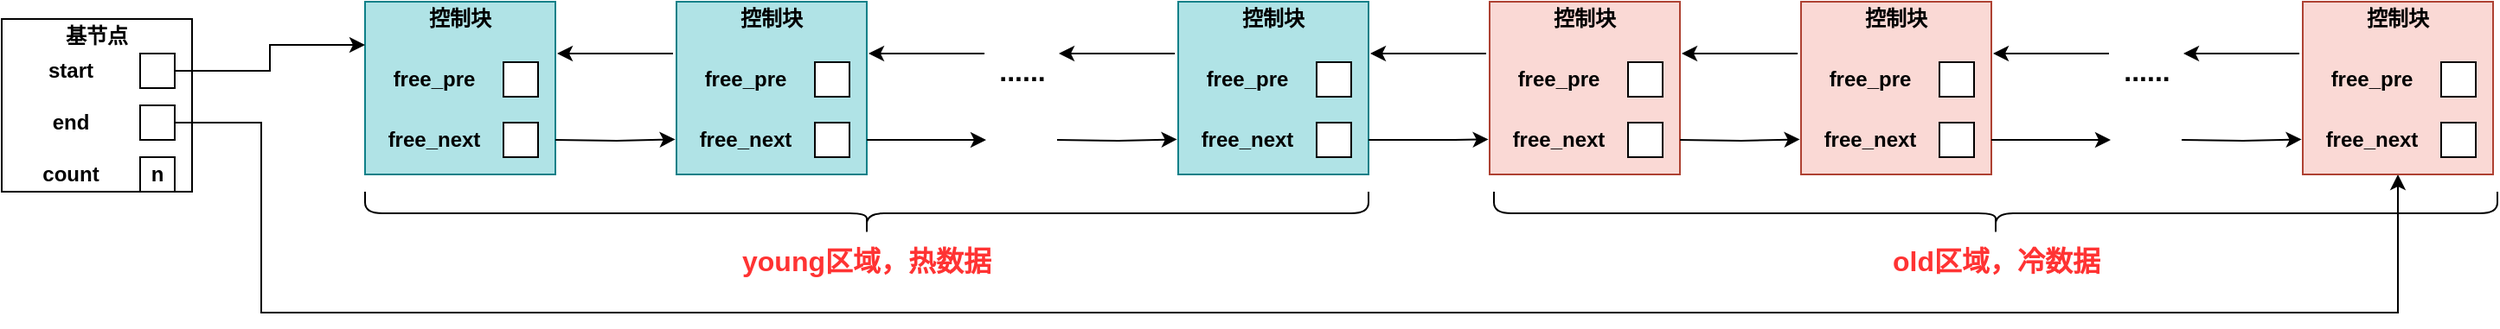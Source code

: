 <mxfile version="15.2.7" type="device"><diagram id="7jo8xXpjNrR4SG7DtLj8" name="第 1 页"><mxGraphModel dx="1422" dy="822" grid="1" gridSize="10" guides="1" tooltips="1" connect="1" arrows="1" fold="1" page="1" pageScale="1" pageWidth="827" pageHeight="1169" math="0" shadow="0"><root><mxCell id="0"/><mxCell id="1" parent="0"/><mxCell id="ea2FFDG-vXl44vRDwQoH-1" value="" style="group;fillColor=#b0e3e6;strokeColor=#0e8088;" vertex="1" connectable="0" parent="1"><mxGeometry x="230" y="210" width="110" height="100" as="geometry"/></mxCell><mxCell id="ea2FFDG-vXl44vRDwQoH-2" value="" style="rounded=0;whiteSpace=wrap;html=1;fillColor=#b0e3e6;strokeColor=#0e8088;" vertex="1" parent="ea2FFDG-vXl44vRDwQoH-1"><mxGeometry width="110" height="100" as="geometry"/></mxCell><mxCell id="ea2FFDG-vXl44vRDwQoH-3" value="&lt;b&gt;free_pre&lt;/b&gt;" style="text;html=1;strokeColor=none;fillColor=none;align=center;verticalAlign=middle;whiteSpace=wrap;rounded=0;" vertex="1" parent="ea2FFDG-vXl44vRDwQoH-1"><mxGeometry x="20" y="35" width="40" height="20" as="geometry"/></mxCell><mxCell id="ea2FFDG-vXl44vRDwQoH-4" value="&lt;b&gt;free_next&lt;/b&gt;" style="text;html=1;strokeColor=none;fillColor=none;align=center;verticalAlign=middle;whiteSpace=wrap;rounded=0;" vertex="1" parent="ea2FFDG-vXl44vRDwQoH-1"><mxGeometry x="20" y="70" width="40" height="20" as="geometry"/></mxCell><mxCell id="ea2FFDG-vXl44vRDwQoH-5" value="" style="rounded=0;whiteSpace=wrap;html=1;" vertex="1" parent="ea2FFDG-vXl44vRDwQoH-1"><mxGeometry x="80" y="35" width="20" height="20" as="geometry"/></mxCell><mxCell id="ea2FFDG-vXl44vRDwQoH-6" value="" style="rounded=0;whiteSpace=wrap;html=1;" vertex="1" parent="ea2FFDG-vXl44vRDwQoH-1"><mxGeometry x="80" y="70" width="20" height="20" as="geometry"/></mxCell><mxCell id="ea2FFDG-vXl44vRDwQoH-7" value="&lt;b&gt;控制块&lt;/b&gt;" style="text;html=1;strokeColor=none;fillColor=none;align=center;verticalAlign=middle;whiteSpace=wrap;rounded=0;" vertex="1" parent="ea2FFDG-vXl44vRDwQoH-1"><mxGeometry x="35" width="40" height="20" as="geometry"/></mxCell><mxCell id="ea2FFDG-vXl44vRDwQoH-8" value="" style="group;fillColor=#b0e3e6;strokeColor=#0e8088;" vertex="1" connectable="0" parent="1"><mxGeometry x="410" y="210" width="110" height="100" as="geometry"/></mxCell><mxCell id="ea2FFDG-vXl44vRDwQoH-9" value="" style="rounded=0;whiteSpace=wrap;html=1;fillColor=#b0e3e6;strokeColor=#0e8088;" vertex="1" parent="ea2FFDG-vXl44vRDwQoH-8"><mxGeometry width="110" height="100" as="geometry"/></mxCell><mxCell id="ea2FFDG-vXl44vRDwQoH-10" value="&lt;b&gt;free_pre&lt;/b&gt;" style="text;html=1;strokeColor=none;fillColor=none;align=center;verticalAlign=middle;whiteSpace=wrap;rounded=0;" vertex="1" parent="ea2FFDG-vXl44vRDwQoH-8"><mxGeometry x="20" y="35" width="40" height="20" as="geometry"/></mxCell><mxCell id="ea2FFDG-vXl44vRDwQoH-11" value="&lt;b&gt;free_next&lt;/b&gt;" style="text;html=1;strokeColor=none;fillColor=none;align=center;verticalAlign=middle;whiteSpace=wrap;rounded=0;" vertex="1" parent="ea2FFDG-vXl44vRDwQoH-8"><mxGeometry x="20" y="70" width="40" height="20" as="geometry"/></mxCell><mxCell id="ea2FFDG-vXl44vRDwQoH-12" value="" style="rounded=0;whiteSpace=wrap;html=1;" vertex="1" parent="ea2FFDG-vXl44vRDwQoH-8"><mxGeometry x="80" y="35" width="20" height="20" as="geometry"/></mxCell><mxCell id="ea2FFDG-vXl44vRDwQoH-13" value="" style="rounded=0;whiteSpace=wrap;html=1;" vertex="1" parent="ea2FFDG-vXl44vRDwQoH-8"><mxGeometry x="80" y="70" width="20" height="20" as="geometry"/></mxCell><mxCell id="ea2FFDG-vXl44vRDwQoH-14" value="&lt;b&gt;控制块&lt;/b&gt;" style="text;html=1;strokeColor=none;fillColor=none;align=center;verticalAlign=middle;whiteSpace=wrap;rounded=0;" vertex="1" parent="ea2FFDG-vXl44vRDwQoH-8"><mxGeometry x="35" width="40" height="20" as="geometry"/></mxCell><mxCell id="ea2FFDG-vXl44vRDwQoH-15" style="edgeStyle=orthogonalEdgeStyle;rounded=0;orthogonalLoop=1;jettySize=auto;html=1;entryX=-0.006;entryY=0.797;entryDx=0;entryDy=0;entryPerimeter=0;" edge="1" parent="1" target="ea2FFDG-vXl44vRDwQoH-9"><mxGeometry relative="1" as="geometry"><mxPoint x="340" y="290" as="sourcePoint"/></mxGeometry></mxCell><mxCell id="ea2FFDG-vXl44vRDwQoH-16" value="" style="endArrow=classic;html=1;" edge="1" parent="1"><mxGeometry width="50" height="50" relative="1" as="geometry"><mxPoint x="408" y="240" as="sourcePoint"/><mxPoint x="341" y="240" as="targetPoint"/></mxGeometry></mxCell><mxCell id="ea2FFDG-vXl44vRDwQoH-17" value="" style="group;fillColor=#b1ddf0;strokeColor=#10739e;" vertex="1" connectable="0" parent="1"><mxGeometry x="700" y="210" width="110" height="100" as="geometry"/></mxCell><mxCell id="ea2FFDG-vXl44vRDwQoH-18" value="" style="rounded=0;whiteSpace=wrap;html=1;fillColor=#b0e3e6;strokeColor=#0e8088;" vertex="1" parent="ea2FFDG-vXl44vRDwQoH-17"><mxGeometry width="110" height="100" as="geometry"/></mxCell><mxCell id="ea2FFDG-vXl44vRDwQoH-19" value="&lt;b&gt;free_pre&lt;/b&gt;" style="text;html=1;strokeColor=none;fillColor=none;align=center;verticalAlign=middle;whiteSpace=wrap;rounded=0;" vertex="1" parent="ea2FFDG-vXl44vRDwQoH-17"><mxGeometry x="20" y="35" width="40" height="20" as="geometry"/></mxCell><mxCell id="ea2FFDG-vXl44vRDwQoH-20" value="&lt;b&gt;free_next&lt;/b&gt;" style="text;html=1;strokeColor=none;fillColor=none;align=center;verticalAlign=middle;whiteSpace=wrap;rounded=0;" vertex="1" parent="ea2FFDG-vXl44vRDwQoH-17"><mxGeometry x="20" y="70" width="40" height="20" as="geometry"/></mxCell><mxCell id="ea2FFDG-vXl44vRDwQoH-21" value="" style="rounded=0;whiteSpace=wrap;html=1;" vertex="1" parent="ea2FFDG-vXl44vRDwQoH-17"><mxGeometry x="80" y="35" width="20" height="20" as="geometry"/></mxCell><mxCell id="ea2FFDG-vXl44vRDwQoH-22" value="" style="rounded=0;whiteSpace=wrap;html=1;" vertex="1" parent="ea2FFDG-vXl44vRDwQoH-17"><mxGeometry x="80" y="70" width="20" height="20" as="geometry"/></mxCell><mxCell id="ea2FFDG-vXl44vRDwQoH-23" value="&lt;b&gt;控制块&lt;/b&gt;" style="text;html=1;strokeColor=none;fillColor=none;align=center;verticalAlign=middle;whiteSpace=wrap;rounded=0;" vertex="1" parent="ea2FFDG-vXl44vRDwQoH-17"><mxGeometry x="35" width="40" height="20" as="geometry"/></mxCell><mxCell id="ea2FFDG-vXl44vRDwQoH-24" style="edgeStyle=orthogonalEdgeStyle;rounded=0;orthogonalLoop=1;jettySize=auto;html=1;entryX=-0.006;entryY=0.797;entryDx=0;entryDy=0;entryPerimeter=0;" edge="1" parent="1" target="ea2FFDG-vXl44vRDwQoH-18"><mxGeometry relative="1" as="geometry"><mxPoint x="630" y="290" as="sourcePoint"/></mxGeometry></mxCell><mxCell id="ea2FFDG-vXl44vRDwQoH-25" value="" style="endArrow=classic;html=1;" edge="1" parent="1"><mxGeometry width="50" height="50" relative="1" as="geometry"><mxPoint x="698" y="240" as="sourcePoint"/><mxPoint x="631" y="240" as="targetPoint"/></mxGeometry></mxCell><mxCell id="ea2FFDG-vXl44vRDwQoH-26" value="" style="rounded=0;whiteSpace=wrap;html=1;" vertex="1" parent="1"><mxGeometry x="20" y="220" width="110" height="100" as="geometry"/></mxCell><mxCell id="ea2FFDG-vXl44vRDwQoH-27" value="&lt;b&gt;start&lt;/b&gt;" style="text;html=1;strokeColor=none;fillColor=none;align=center;verticalAlign=middle;whiteSpace=wrap;rounded=0;" vertex="1" parent="1"><mxGeometry x="40" y="240" width="40" height="20" as="geometry"/></mxCell><mxCell id="ea2FFDG-vXl44vRDwQoH-28" value="&lt;b&gt;end&lt;/b&gt;" style="text;html=1;strokeColor=none;fillColor=none;align=center;verticalAlign=middle;whiteSpace=wrap;rounded=0;" vertex="1" parent="1"><mxGeometry x="40" y="270" width="40" height="20" as="geometry"/></mxCell><mxCell id="ea2FFDG-vXl44vRDwQoH-29" style="edgeStyle=orthogonalEdgeStyle;rounded=0;orthogonalLoop=1;jettySize=auto;html=1;exitX=1;exitY=0.5;exitDx=0;exitDy=0;entryX=0;entryY=0.25;entryDx=0;entryDy=0;" edge="1" parent="1" source="ea2FFDG-vXl44vRDwQoH-30" target="ea2FFDG-vXl44vRDwQoH-2"><mxGeometry relative="1" as="geometry"/></mxCell><mxCell id="ea2FFDG-vXl44vRDwQoH-30" value="" style="rounded=0;whiteSpace=wrap;html=1;" vertex="1" parent="1"><mxGeometry x="100" y="240" width="20" height="20" as="geometry"/></mxCell><mxCell id="ea2FFDG-vXl44vRDwQoH-73" style="edgeStyle=orthogonalEdgeStyle;rounded=0;orthogonalLoop=1;jettySize=auto;html=1;exitX=1;exitY=0.5;exitDx=0;exitDy=0;entryX=0.5;entryY=1;entryDx=0;entryDy=0;" edge="1" parent="1" source="ea2FFDG-vXl44vRDwQoH-32" target="ea2FFDG-vXl44vRDwQoH-59"><mxGeometry relative="1" as="geometry"><Array as="points"><mxPoint x="170" y="280"/><mxPoint x="170" y="390"/><mxPoint x="1405" y="390"/></Array></mxGeometry></mxCell><mxCell id="ea2FFDG-vXl44vRDwQoH-32" value="" style="rounded=0;whiteSpace=wrap;html=1;" vertex="1" parent="1"><mxGeometry x="100" y="270" width="20" height="20" as="geometry"/></mxCell><mxCell id="ea2FFDG-vXl44vRDwQoH-33" value="&lt;b&gt;基节点&lt;/b&gt;" style="text;html=1;strokeColor=none;fillColor=none;align=center;verticalAlign=middle;whiteSpace=wrap;rounded=0;" vertex="1" parent="1"><mxGeometry x="55" y="220" width="40" height="20" as="geometry"/></mxCell><mxCell id="ea2FFDG-vXl44vRDwQoH-34" value="&lt;b&gt;count&lt;/b&gt;" style="text;html=1;strokeColor=none;fillColor=none;align=center;verticalAlign=middle;whiteSpace=wrap;rounded=0;" vertex="1" parent="1"><mxGeometry x="40" y="300" width="40" height="20" as="geometry"/></mxCell><mxCell id="ea2FFDG-vXl44vRDwQoH-35" value="&lt;b&gt;n&lt;/b&gt;" style="rounded=0;whiteSpace=wrap;html=1;" vertex="1" parent="1"><mxGeometry x="100" y="300" width="20" height="20" as="geometry"/></mxCell><mxCell id="ea2FFDG-vXl44vRDwQoH-39" style="edgeStyle=orthogonalEdgeStyle;rounded=0;orthogonalLoop=1;jettySize=auto;html=1;" edge="1" parent="1"><mxGeometry relative="1" as="geometry"><mxPoint x="520" y="290" as="sourcePoint"/><mxPoint x="589" y="290" as="targetPoint"/></mxGeometry></mxCell><mxCell id="ea2FFDG-vXl44vRDwQoH-40" value="" style="endArrow=classic;html=1;" edge="1" parent="1"><mxGeometry width="50" height="50" relative="1" as="geometry"><mxPoint x="588" y="240" as="sourcePoint"/><mxPoint x="521" y="240" as="targetPoint"/></mxGeometry></mxCell><mxCell id="ea2FFDG-vXl44vRDwQoH-41" value="&lt;b&gt;&lt;font style=&quot;font-size: 16px&quot;&gt;......&lt;/font&gt;&lt;/b&gt;" style="text;html=1;strokeColor=none;fillColor=none;align=center;verticalAlign=middle;whiteSpace=wrap;rounded=0;" vertex="1" parent="1"><mxGeometry x="590" y="240" width="40" height="20" as="geometry"/></mxCell><mxCell id="ea2FFDG-vXl44vRDwQoH-42" value="" style="group;fillColor=#b0e3e6;strokeColor=#0e8088;" vertex="1" connectable="0" parent="1"><mxGeometry x="880" y="210" width="110" height="100" as="geometry"/></mxCell><mxCell id="ea2FFDG-vXl44vRDwQoH-43" value="" style="rounded=0;whiteSpace=wrap;html=1;fillColor=#fad9d5;strokeColor=#ae4132;" vertex="1" parent="ea2FFDG-vXl44vRDwQoH-42"><mxGeometry width="110" height="100" as="geometry"/></mxCell><mxCell id="ea2FFDG-vXl44vRDwQoH-44" value="&lt;b&gt;free_pre&lt;/b&gt;" style="text;html=1;strokeColor=none;fillColor=none;align=center;verticalAlign=middle;whiteSpace=wrap;rounded=0;" vertex="1" parent="ea2FFDG-vXl44vRDwQoH-42"><mxGeometry x="20" y="35" width="40" height="20" as="geometry"/></mxCell><mxCell id="ea2FFDG-vXl44vRDwQoH-45" value="&lt;b&gt;free_next&lt;/b&gt;" style="text;html=1;strokeColor=none;fillColor=none;align=center;verticalAlign=middle;whiteSpace=wrap;rounded=0;" vertex="1" parent="ea2FFDG-vXl44vRDwQoH-42"><mxGeometry x="20" y="70" width="40" height="20" as="geometry"/></mxCell><mxCell id="ea2FFDG-vXl44vRDwQoH-46" value="" style="rounded=0;whiteSpace=wrap;html=1;" vertex="1" parent="ea2FFDG-vXl44vRDwQoH-42"><mxGeometry x="80" y="35" width="20" height="20" as="geometry"/></mxCell><mxCell id="ea2FFDG-vXl44vRDwQoH-47" value="" style="rounded=0;whiteSpace=wrap;html=1;" vertex="1" parent="ea2FFDG-vXl44vRDwQoH-42"><mxGeometry x="80" y="70" width="20" height="20" as="geometry"/></mxCell><mxCell id="ea2FFDG-vXl44vRDwQoH-48" value="&lt;b&gt;控制块&lt;/b&gt;" style="text;html=1;strokeColor=none;fillColor=none;align=center;verticalAlign=middle;whiteSpace=wrap;rounded=0;" vertex="1" parent="ea2FFDG-vXl44vRDwQoH-42"><mxGeometry x="35" width="40" height="20" as="geometry"/></mxCell><mxCell id="ea2FFDG-vXl44vRDwQoH-49" value="" style="group;fillColor=#fad9d5;strokeColor=#ae4132;" vertex="1" connectable="0" parent="1"><mxGeometry x="1060" y="210" width="110" height="100" as="geometry"/></mxCell><mxCell id="ea2FFDG-vXl44vRDwQoH-50" value="" style="rounded=0;whiteSpace=wrap;html=1;fillColor=#fad9d5;strokeColor=#ae4132;" vertex="1" parent="ea2FFDG-vXl44vRDwQoH-49"><mxGeometry width="110" height="100" as="geometry"/></mxCell><mxCell id="ea2FFDG-vXl44vRDwQoH-51" value="&lt;b&gt;free_pre&lt;/b&gt;" style="text;html=1;strokeColor=none;fillColor=none;align=center;verticalAlign=middle;whiteSpace=wrap;rounded=0;" vertex="1" parent="ea2FFDG-vXl44vRDwQoH-49"><mxGeometry x="20" y="35" width="40" height="20" as="geometry"/></mxCell><mxCell id="ea2FFDG-vXl44vRDwQoH-52" value="&lt;b&gt;free_next&lt;/b&gt;" style="text;html=1;strokeColor=none;fillColor=none;align=center;verticalAlign=middle;whiteSpace=wrap;rounded=0;" vertex="1" parent="ea2FFDG-vXl44vRDwQoH-49"><mxGeometry x="20" y="70" width="40" height="20" as="geometry"/></mxCell><mxCell id="ea2FFDG-vXl44vRDwQoH-53" value="" style="rounded=0;whiteSpace=wrap;html=1;" vertex="1" parent="ea2FFDG-vXl44vRDwQoH-49"><mxGeometry x="80" y="35" width="20" height="20" as="geometry"/></mxCell><mxCell id="ea2FFDG-vXl44vRDwQoH-54" value="" style="rounded=0;whiteSpace=wrap;html=1;" vertex="1" parent="ea2FFDG-vXl44vRDwQoH-49"><mxGeometry x="80" y="70" width="20" height="20" as="geometry"/></mxCell><mxCell id="ea2FFDG-vXl44vRDwQoH-55" value="&lt;b&gt;控制块&lt;/b&gt;" style="text;html=1;strokeColor=none;fillColor=none;align=center;verticalAlign=middle;whiteSpace=wrap;rounded=0;" vertex="1" parent="ea2FFDG-vXl44vRDwQoH-49"><mxGeometry x="35" width="40" height="20" as="geometry"/></mxCell><mxCell id="ea2FFDG-vXl44vRDwQoH-56" style="edgeStyle=orthogonalEdgeStyle;rounded=0;orthogonalLoop=1;jettySize=auto;html=1;entryX=-0.006;entryY=0.797;entryDx=0;entryDy=0;entryPerimeter=0;" edge="1" parent="1" target="ea2FFDG-vXl44vRDwQoH-50"><mxGeometry relative="1" as="geometry"><mxPoint x="990" y="290" as="sourcePoint"/></mxGeometry></mxCell><mxCell id="ea2FFDG-vXl44vRDwQoH-57" value="" style="endArrow=classic;html=1;" edge="1" parent="1"><mxGeometry width="50" height="50" relative="1" as="geometry"><mxPoint x="1058" y="240" as="sourcePoint"/><mxPoint x="991" y="240" as="targetPoint"/></mxGeometry></mxCell><mxCell id="ea2FFDG-vXl44vRDwQoH-58" value="" style="group;fillColor=#fad9d5;strokeColor=#ae4132;" vertex="1" connectable="0" parent="1"><mxGeometry x="1350" y="210" width="110" height="100" as="geometry"/></mxCell><mxCell id="ea2FFDG-vXl44vRDwQoH-59" value="" style="rounded=0;whiteSpace=wrap;html=1;fillColor=#fad9d5;strokeColor=#ae4132;" vertex="1" parent="ea2FFDG-vXl44vRDwQoH-58"><mxGeometry width="110" height="100" as="geometry"/></mxCell><mxCell id="ea2FFDG-vXl44vRDwQoH-60" value="&lt;b&gt;free_pre&lt;/b&gt;" style="text;html=1;strokeColor=none;fillColor=none;align=center;verticalAlign=middle;whiteSpace=wrap;rounded=0;" vertex="1" parent="ea2FFDG-vXl44vRDwQoH-58"><mxGeometry x="20" y="35" width="40" height="20" as="geometry"/></mxCell><mxCell id="ea2FFDG-vXl44vRDwQoH-61" value="&lt;b&gt;free_next&lt;/b&gt;" style="text;html=1;strokeColor=none;fillColor=none;align=center;verticalAlign=middle;whiteSpace=wrap;rounded=0;" vertex="1" parent="ea2FFDG-vXl44vRDwQoH-58"><mxGeometry x="20" y="70" width="40" height="20" as="geometry"/></mxCell><mxCell id="ea2FFDG-vXl44vRDwQoH-62" value="" style="rounded=0;whiteSpace=wrap;html=1;" vertex="1" parent="ea2FFDG-vXl44vRDwQoH-58"><mxGeometry x="80" y="35" width="20" height="20" as="geometry"/></mxCell><mxCell id="ea2FFDG-vXl44vRDwQoH-63" value="" style="rounded=0;whiteSpace=wrap;html=1;" vertex="1" parent="ea2FFDG-vXl44vRDwQoH-58"><mxGeometry x="80" y="70" width="20" height="20" as="geometry"/></mxCell><mxCell id="ea2FFDG-vXl44vRDwQoH-64" value="&lt;b&gt;控制块&lt;/b&gt;" style="text;html=1;strokeColor=none;fillColor=none;align=center;verticalAlign=middle;whiteSpace=wrap;rounded=0;" vertex="1" parent="ea2FFDG-vXl44vRDwQoH-58"><mxGeometry x="35" width="40" height="20" as="geometry"/></mxCell><mxCell id="ea2FFDG-vXl44vRDwQoH-65" style="edgeStyle=orthogonalEdgeStyle;rounded=0;orthogonalLoop=1;jettySize=auto;html=1;entryX=-0.006;entryY=0.797;entryDx=0;entryDy=0;entryPerimeter=0;" edge="1" parent="1" target="ea2FFDG-vXl44vRDwQoH-59"><mxGeometry relative="1" as="geometry"><mxPoint x="1280" y="290" as="sourcePoint"/></mxGeometry></mxCell><mxCell id="ea2FFDG-vXl44vRDwQoH-66" value="" style="endArrow=classic;html=1;" edge="1" parent="1"><mxGeometry width="50" height="50" relative="1" as="geometry"><mxPoint x="1348" y="240" as="sourcePoint"/><mxPoint x="1281" y="240" as="targetPoint"/></mxGeometry></mxCell><mxCell id="ea2FFDG-vXl44vRDwQoH-67" style="edgeStyle=orthogonalEdgeStyle;rounded=0;orthogonalLoop=1;jettySize=auto;html=1;" edge="1" parent="1"><mxGeometry relative="1" as="geometry"><mxPoint x="1170" y="290" as="sourcePoint"/><mxPoint x="1239.0" y="290" as="targetPoint"/></mxGeometry></mxCell><mxCell id="ea2FFDG-vXl44vRDwQoH-68" value="" style="endArrow=classic;html=1;" edge="1" parent="1"><mxGeometry width="50" height="50" relative="1" as="geometry"><mxPoint x="1238" y="240" as="sourcePoint"/><mxPoint x="1171" y="240" as="targetPoint"/></mxGeometry></mxCell><mxCell id="ea2FFDG-vXl44vRDwQoH-69" value="&lt;b&gt;&lt;font style=&quot;font-size: 16px&quot;&gt;......&lt;/font&gt;&lt;/b&gt;" style="text;html=1;strokeColor=none;fillColor=none;align=center;verticalAlign=middle;whiteSpace=wrap;rounded=0;" vertex="1" parent="1"><mxGeometry x="1240" y="240" width="40" height="20" as="geometry"/></mxCell><mxCell id="ea2FFDG-vXl44vRDwQoH-70" style="edgeStyle=orthogonalEdgeStyle;rounded=0;orthogonalLoop=1;jettySize=auto;html=1;entryX=-0.006;entryY=0.797;entryDx=0;entryDy=0;entryPerimeter=0;" edge="1" parent="1"><mxGeometry relative="1" as="geometry"><mxPoint x="810" y="290" as="sourcePoint"/><mxPoint x="879.34" y="289.7" as="targetPoint"/><Array as="points"><mxPoint x="860" y="290"/><mxPoint x="860" y="290"/></Array></mxGeometry></mxCell><mxCell id="ea2FFDG-vXl44vRDwQoH-71" value="" style="endArrow=classic;html=1;" edge="1" parent="1"><mxGeometry width="50" height="50" relative="1" as="geometry"><mxPoint x="878" y="240" as="sourcePoint"/><mxPoint x="811" y="240" as="targetPoint"/></mxGeometry></mxCell><mxCell id="ea2FFDG-vXl44vRDwQoH-75" value="" style="shape=curlyBracket;whiteSpace=wrap;html=1;rounded=1;flipH=1;rotation=90;" vertex="1" parent="1"><mxGeometry x="507.5" y="42.5" width="25" height="580" as="geometry"/></mxCell><mxCell id="ea2FFDG-vXl44vRDwQoH-76" value="" style="shape=curlyBracket;whiteSpace=wrap;html=1;rounded=1;flipH=1;rotation=90;" vertex="1" parent="1"><mxGeometry x="1160" y="42.5" width="25" height="580" as="geometry"/></mxCell><mxCell id="ea2FFDG-vXl44vRDwQoH-77" value="&lt;b&gt;&lt;font style=&quot;font-size: 16px&quot; color=&quot;#ff3333&quot;&gt;young区域，热数据&lt;/font&gt;&lt;/b&gt;" style="text;html=1;strokeColor=none;fillColor=none;align=center;verticalAlign=middle;whiteSpace=wrap;rounded=0;" vertex="1" parent="1"><mxGeometry x="425" y="350" width="190" height="20" as="geometry"/></mxCell><mxCell id="ea2FFDG-vXl44vRDwQoH-78" value="&lt;b&gt;&lt;font style=&quot;font-size: 16px&quot; color=&quot;#ff3333&quot;&gt;old区域，冷数据&lt;/font&gt;&lt;/b&gt;" style="text;html=1;strokeColor=none;fillColor=none;align=center;verticalAlign=middle;whiteSpace=wrap;rounded=0;" vertex="1" parent="1"><mxGeometry x="1077.5" y="350" width="190" height="20" as="geometry"/></mxCell></root></mxGraphModel></diagram></mxfile>